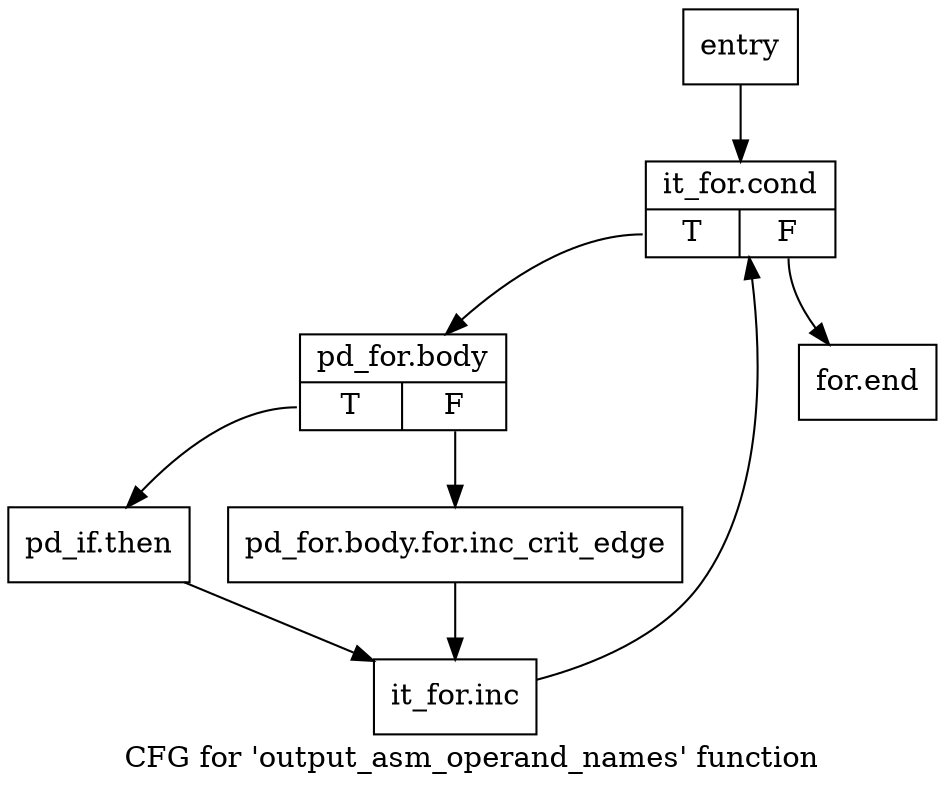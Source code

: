 digraph "CFG for 'output_asm_operand_names' function" {
	label="CFG for 'output_asm_operand_names' function";

	Node0x45cf8f0 [shape=record,label="{entry}"];
	Node0x45cf8f0 -> Node0x45cf940;
	Node0x45cf940 [shape=record,label="{it_for.cond|{<s0>T|<s1>F}}"];
	Node0x45cf940:s0 -> Node0x45cf990;
	Node0x45cf940:s1 -> Node0x45cfad0;
	Node0x45cf990 [shape=record,label="{pd_for.body|{<s0>T|<s1>F}}"];
	Node0x45cf990:s0 -> Node0x45cfa30;
	Node0x45cf990:s1 -> Node0x45cf9e0;
	Node0x45cf9e0 [shape=record,label="{pd_for.body.for.inc_crit_edge}"];
	Node0x45cf9e0 -> Node0x45cfa80;
	Node0x45cfa30 [shape=record,label="{pd_if.then}"];
	Node0x45cfa30 -> Node0x45cfa80;
	Node0x45cfa80 [shape=record,label="{it_for.inc}"];
	Node0x45cfa80 -> Node0x45cf940;
	Node0x45cfad0 [shape=record,label="{for.end}"];
}
